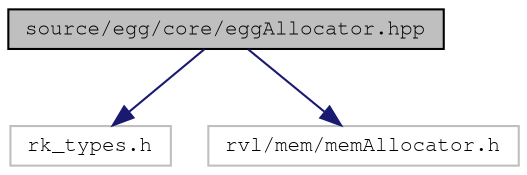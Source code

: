 digraph "source/egg/core/eggAllocator.hpp"
{
 // LATEX_PDF_SIZE
  edge [fontname="FreeMono",fontsize="10",labelfontname="FreeMono",labelfontsize="10"];
  node [fontname="FreeMono",fontsize="10",shape=record];
  Node1 [label="source/egg/core/eggAllocator.hpp",height=0.2,width=0.4,color="black", fillcolor="grey75", style="filled", fontcolor="black",tooltip="Abstract allocator interface, an object that can reserve and release blocks of memory."];
  Node1 -> Node2 [color="midnightblue",fontsize="10",style="solid",fontname="FreeMono"];
  Node2 [label="rk_types.h",height=0.2,width=0.4,color="grey75", fillcolor="white", style="filled",tooltip=" "];
  Node1 -> Node3 [color="midnightblue",fontsize="10",style="solid",fontname="FreeMono"];
  Node3 [label="rvl/mem/memAllocator.h",height=0.2,width=0.4,color="grey75", fillcolor="white", style="filled",tooltip=" "];
}

